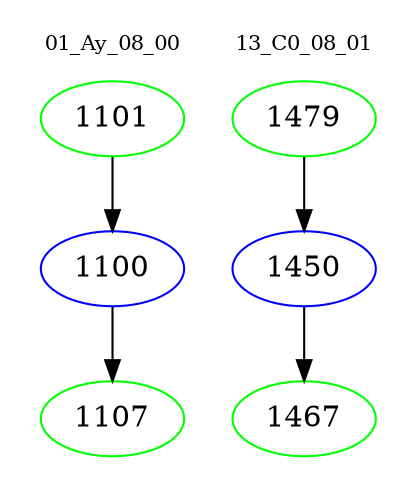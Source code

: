digraph{
subgraph cluster_0 {
color = white
label = "01_Ay_08_00";
fontsize=10;
T0_1101 [label="1101", color="green"]
T0_1101 -> T0_1100 [color="black"]
T0_1100 [label="1100", color="blue"]
T0_1100 -> T0_1107 [color="black"]
T0_1107 [label="1107", color="green"]
}
subgraph cluster_1 {
color = white
label = "13_C0_08_01";
fontsize=10;
T1_1479 [label="1479", color="green"]
T1_1479 -> T1_1450 [color="black"]
T1_1450 [label="1450", color="blue"]
T1_1450 -> T1_1467 [color="black"]
T1_1467 [label="1467", color="green"]
}
}
